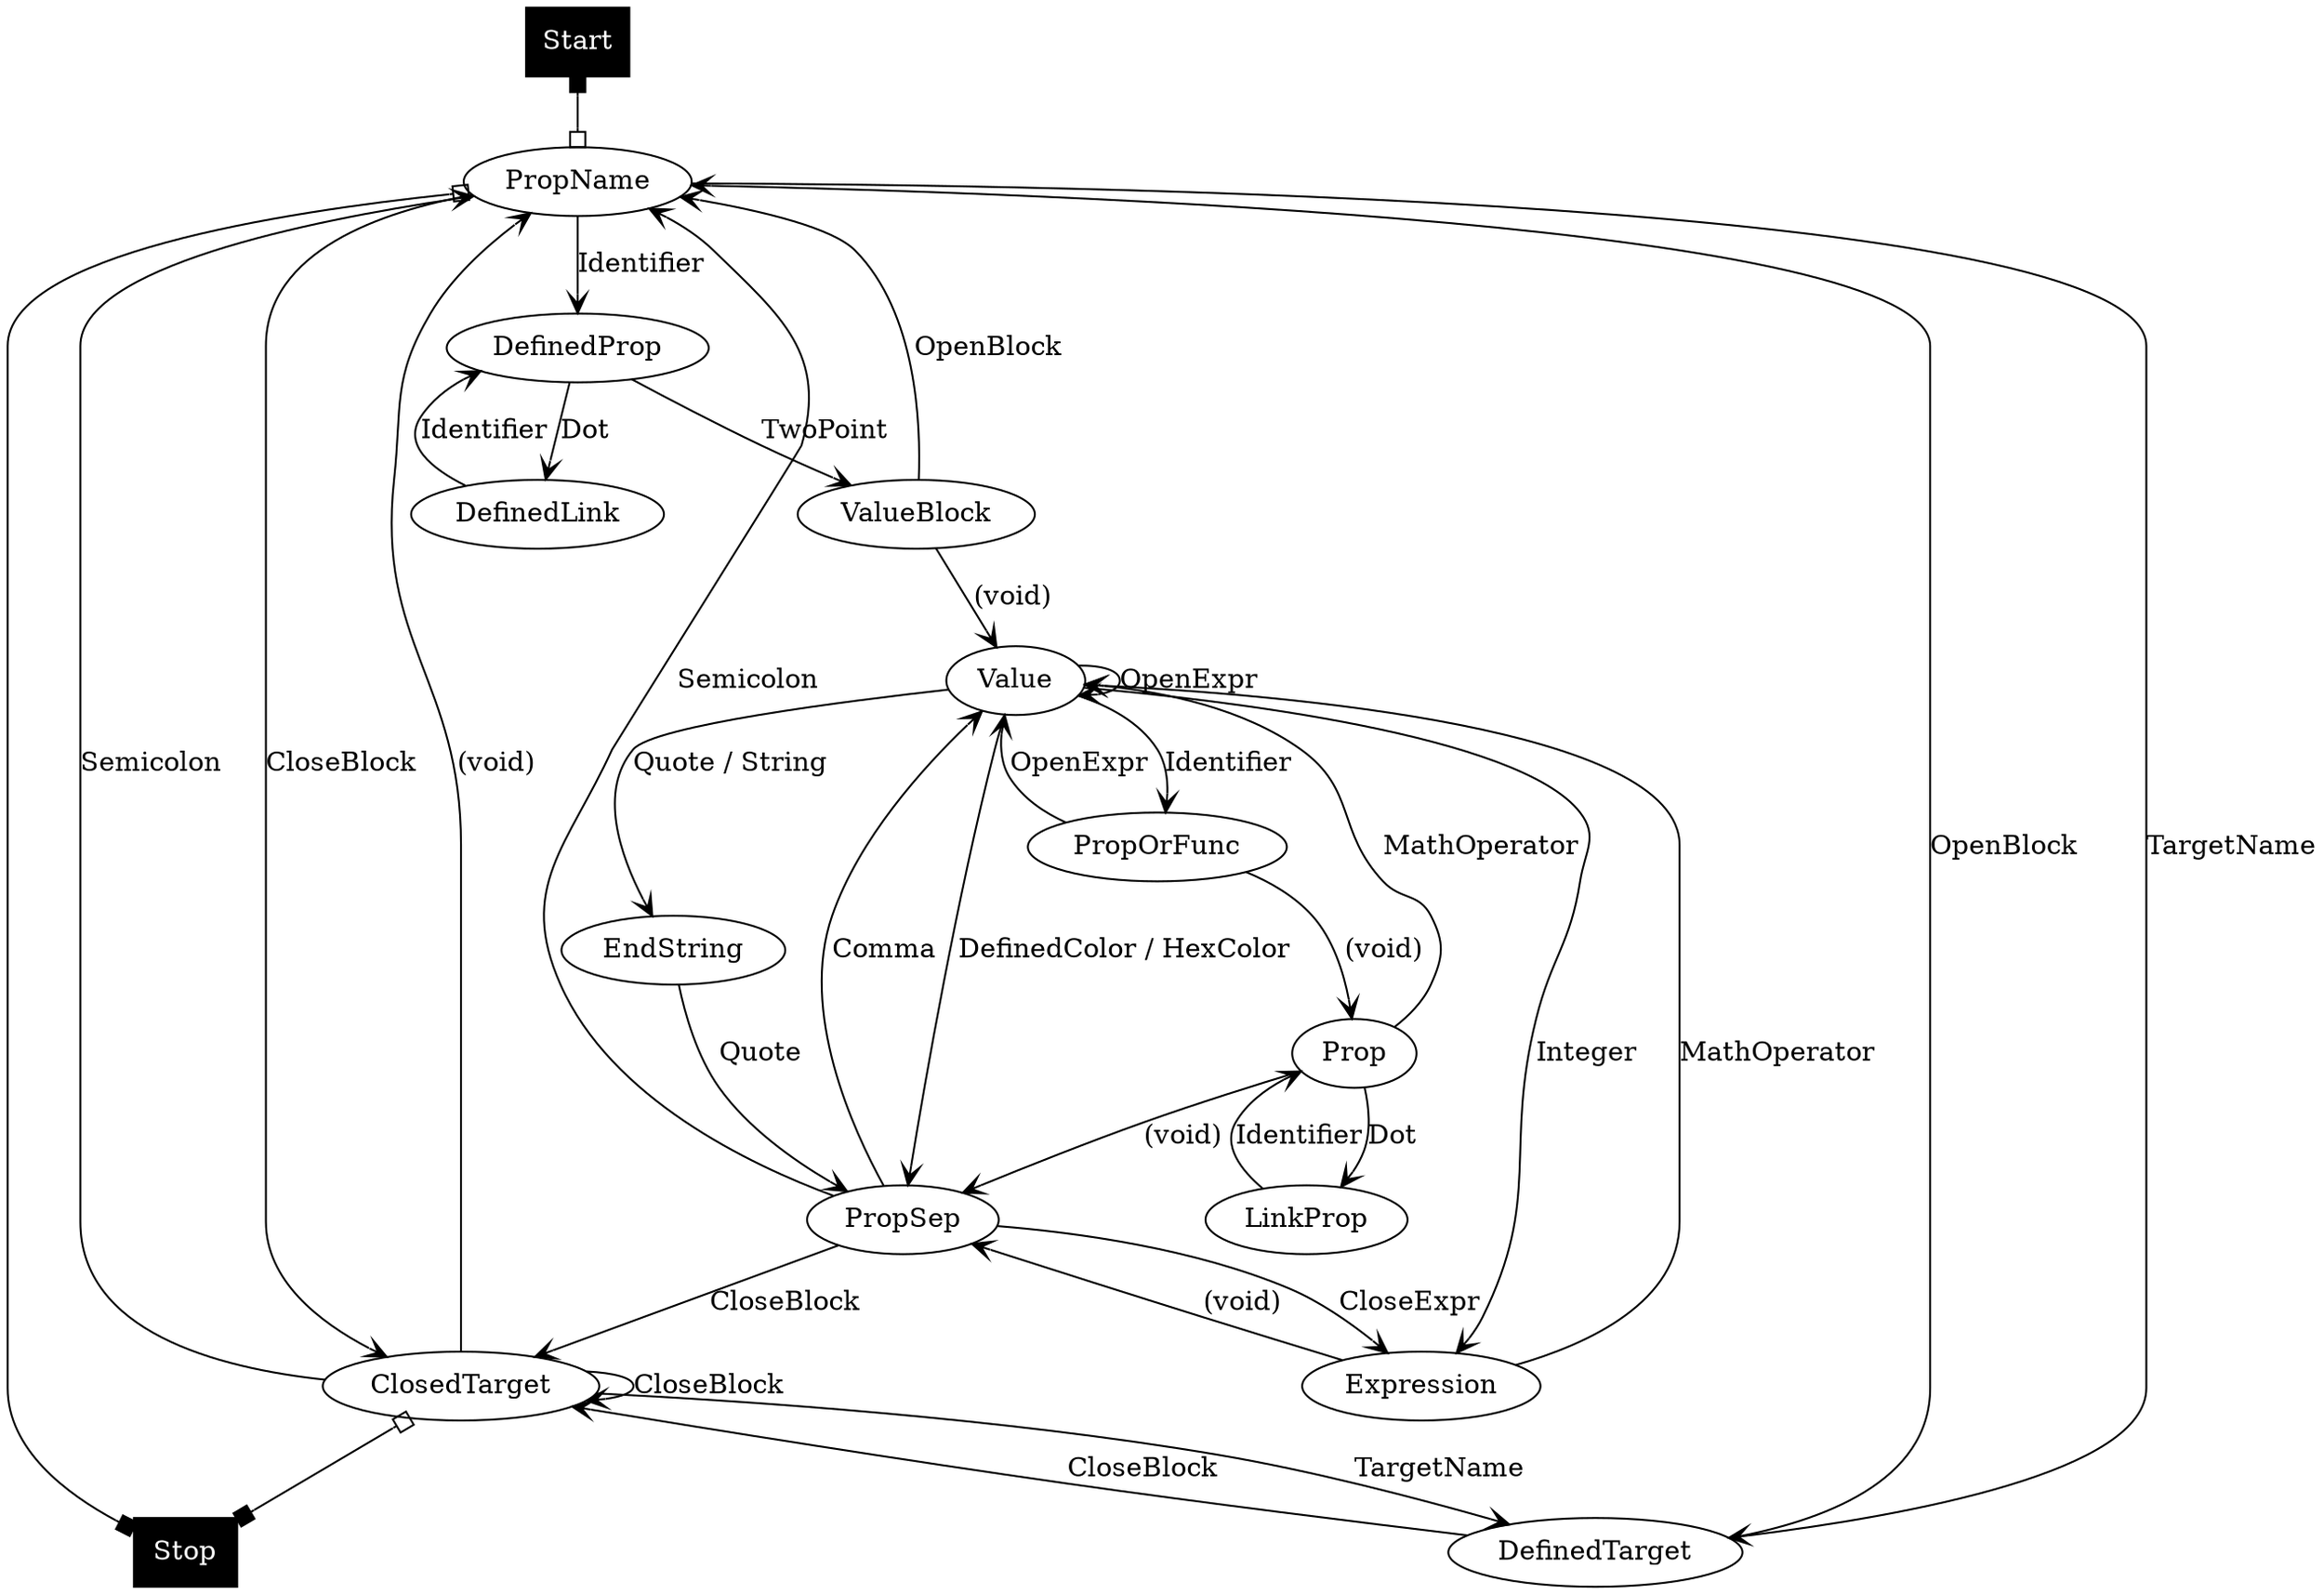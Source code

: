 digraph rwl {
	edge [arrowhead=open]

	Start         -> PropName [arrowhead=obox arrowtail=box dir=both]
	ClosedTarget  -> Stop [arrowhead=box arrowtail=obox dir=both]
	PropName      -> Stop [arrowhead=box arrowtail=obox dir=both]
	Start [style=filled shape=rect fontcolor=white color=black]
	Stop  [style=filled shape=rect fontcolor=white color=black]


	DefinedTarget -> PropName      [label="OpenBlock"]
	DefinedTarget -> ClosedTarget  [label="CloseBlock"]

	ClosedTarget  -> ClosedTarget  [label="CloseBlock"]
	ClosedTarget  -> PropName      [label="Semicolon"]
	ClosedTarget  -> DefinedTarget [label="TargetName"]
	ClosedTarget  -> PropName      [label="(void)"]

	PropName      -> ClosedTarget  [label="CloseBlock"]
	PropName      -> DefinedTarget [label="TargetName"]
	PropName      -> DefinedProp   [label="Identifier"]

	DefinedProp   -> DefinedLink   [label="Dot"]
	DefinedProp   -> ValueBlock    [label="TwoPoint"]

	DefinedLink   -> DefinedProp   [label="Identifier"]

	ValueBlock    -> PropName      [label="OpenBlock"]
	ValueBlock    -> Value         [label="(void)"]

	Value         -> EndString     [label="Quote / String"]
	Value         -> PropOrFunc    [label="Identifier"]
	Value         -> PropSep       [label="DefinedColor / HexColor"]
	Value         -> Expression    [label="Integer"]
	Value         -> Value         [label="OpenExpr"]

	EndString     -> PropSep       [label="Quote"]

	PropOrFunc    -> Value         [label="OpenExpr"]
	PropOrFunc    -> Prop          [label="(void)"]

	PropSep       -> Value         [label="Comma"]
	PropSep       -> Expression    [label="CloseExpr"]
	PropSep       -> PropName      [label="Semicolon"]
	PropSep       -> ClosedTarget  [label="CloseBlock"]

	LinkProp      -> Prop          [label="Identifier"]

	Prop          -> LinkProp      [label="Dot"]
	Prop          -> Value         [label="MathOperator"]
	Prop          -> PropSep       [label="(void)"]

	Expression    -> Value         [label="MathOperator"]
	Expression    -> PropSep       [label="(void)"]
}
